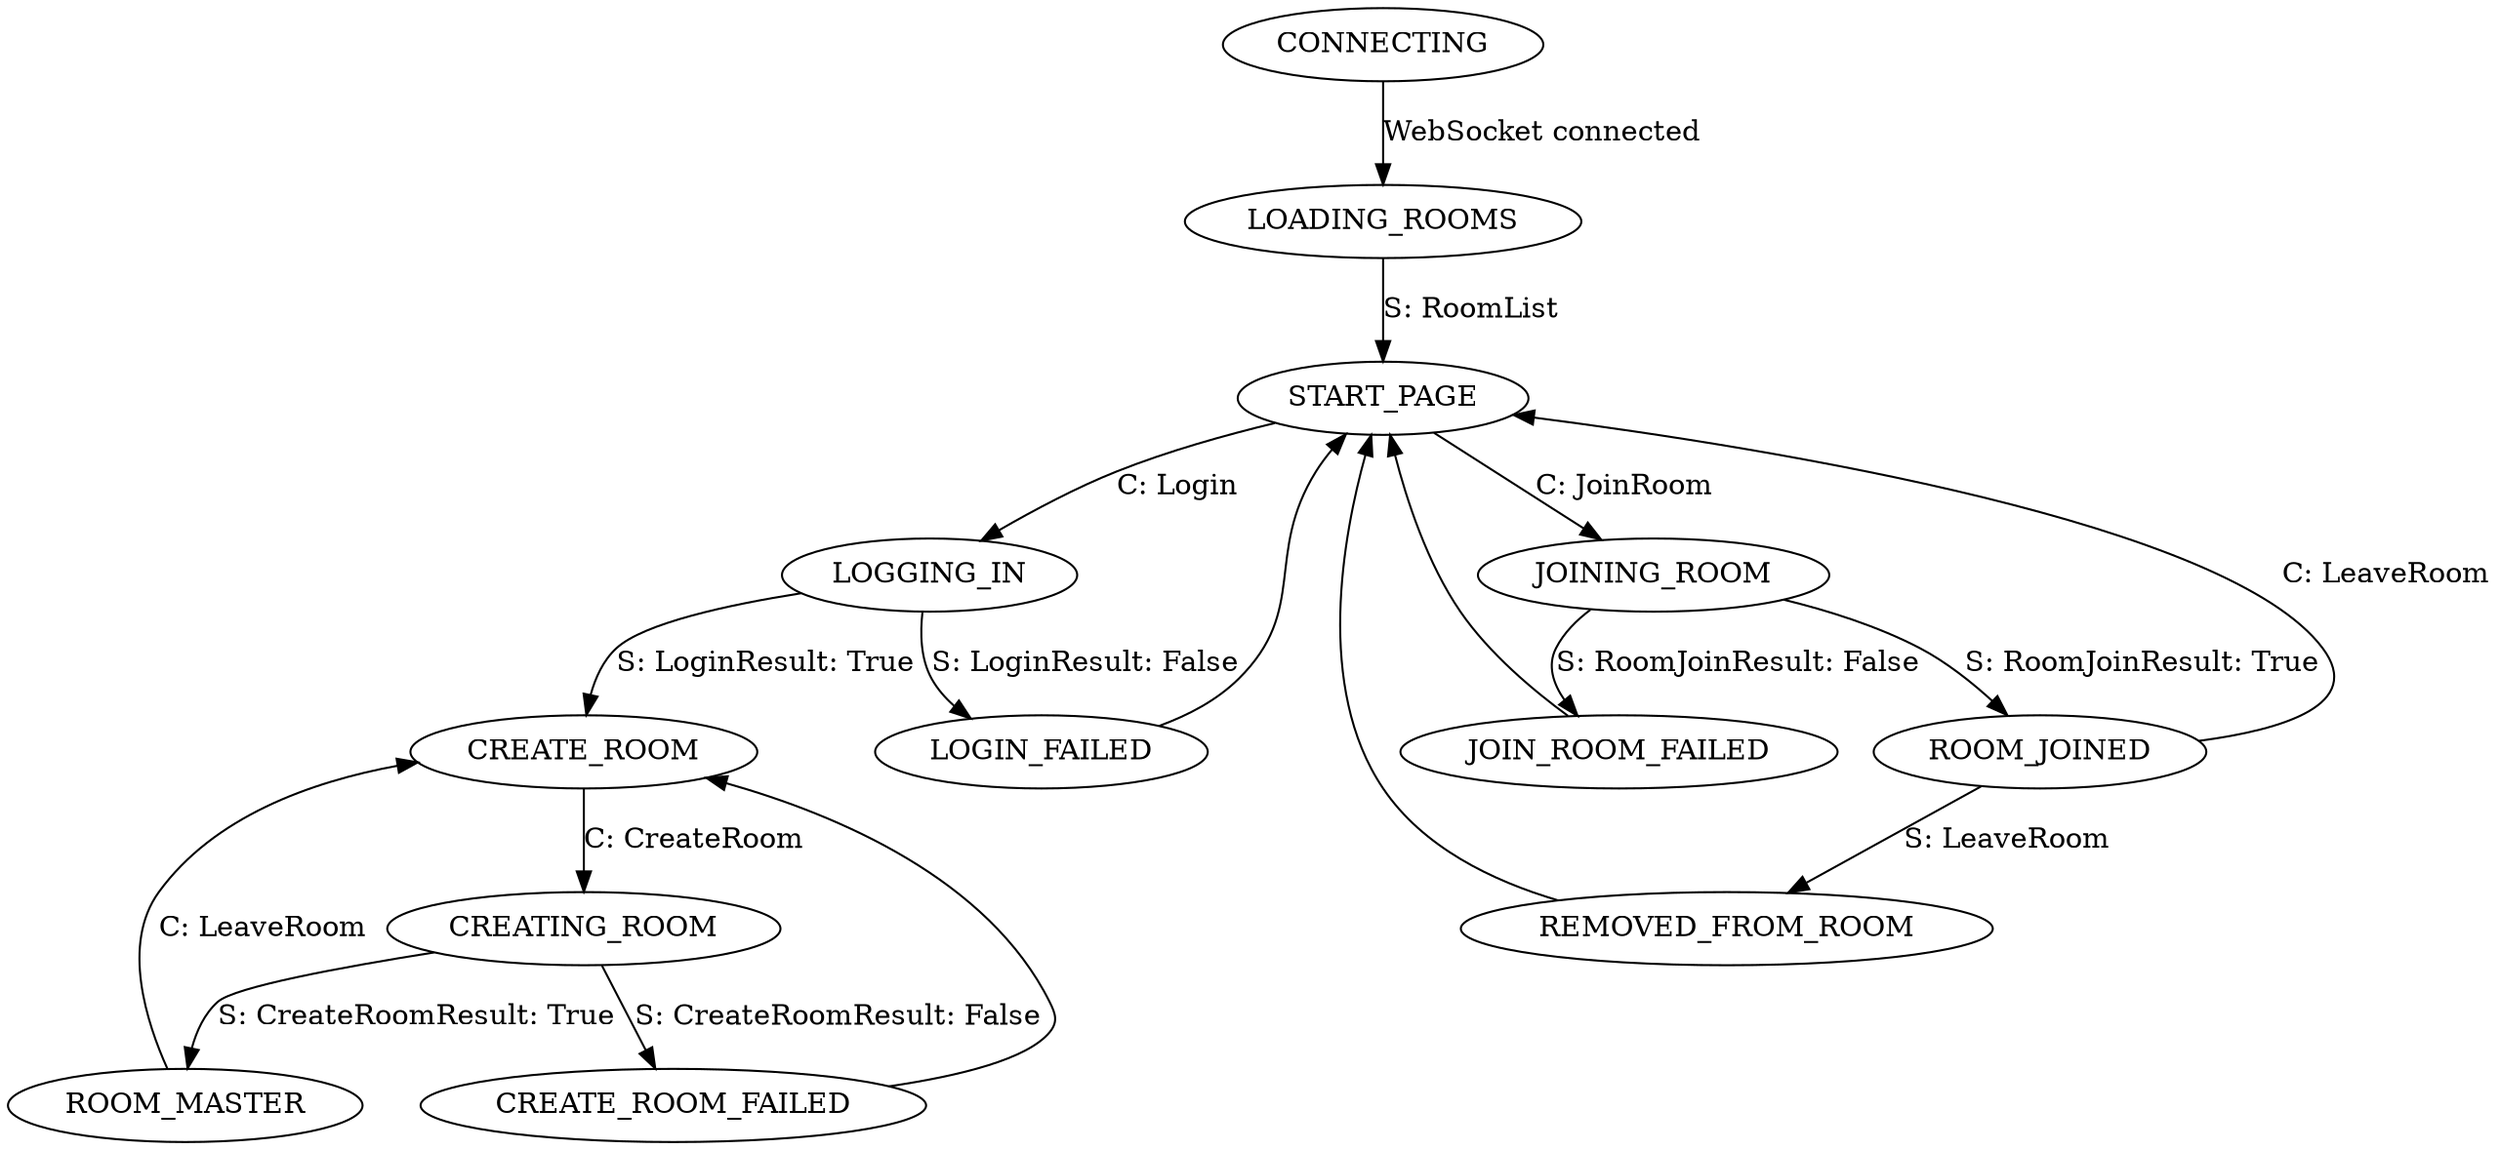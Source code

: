 digraph G {
    graph [ dpi = 300 ];
    "CONNECTING" -> "LOADING_ROOMS" [label = "WebSocket connected"];
    "LOADING_ROOMS" -> "START_PAGE" [label = "S: RoomList"];
    "START_PAGE" -> "LOGGING_IN" [label = "C: Login"];
    "LOGGING_IN" -> "LOGIN_FAILED" [label = "S: LoginResult: False"];
    "LOGIN_FAILED" -> "START_PAGE";
    "LOGGING_IN" -> "CREATE_ROOM" [label = "S: LoginResult: True"];
    "CREATE_ROOM" -> "CREATING_ROOM" [label = "C: CreateRoom"];
    "CREATING_ROOM" -> "CREATE_ROOM_FAILED" [label = "S: CreateRoomResult: False"];
    "CREATING_ROOM" -> "ROOM_MASTER" [label = "S: CreateRoomResult: True"];
    "CREATE_ROOM_FAILED" -> "CREATE_ROOM";
    "ROOM_MASTER" -> "CREATE_ROOM" [label = "C: LeaveRoom"];

    "START_PAGE" -> "JOINING_ROOM" [label = "C: JoinRoom"];
    "JOINING_ROOM" -> "JOIN_ROOM_FAILED" [label = "S: RoomJoinResult: False"];
    "JOIN_ROOM_FAILED" -> "START_PAGE";
    "JOINING_ROOM" -> "ROOM_JOINED" [label = "S: RoomJoinResult: True"];
    "ROOM_JOINED" -> "REMOVED_FROM_ROOM" [label = "S: LeaveRoom"];
    "REMOVED_FROM_ROOM" -> "START_PAGE";
    "ROOM_JOINED" -> "START_PAGE" [label = "C: LeaveRoom"];
}
